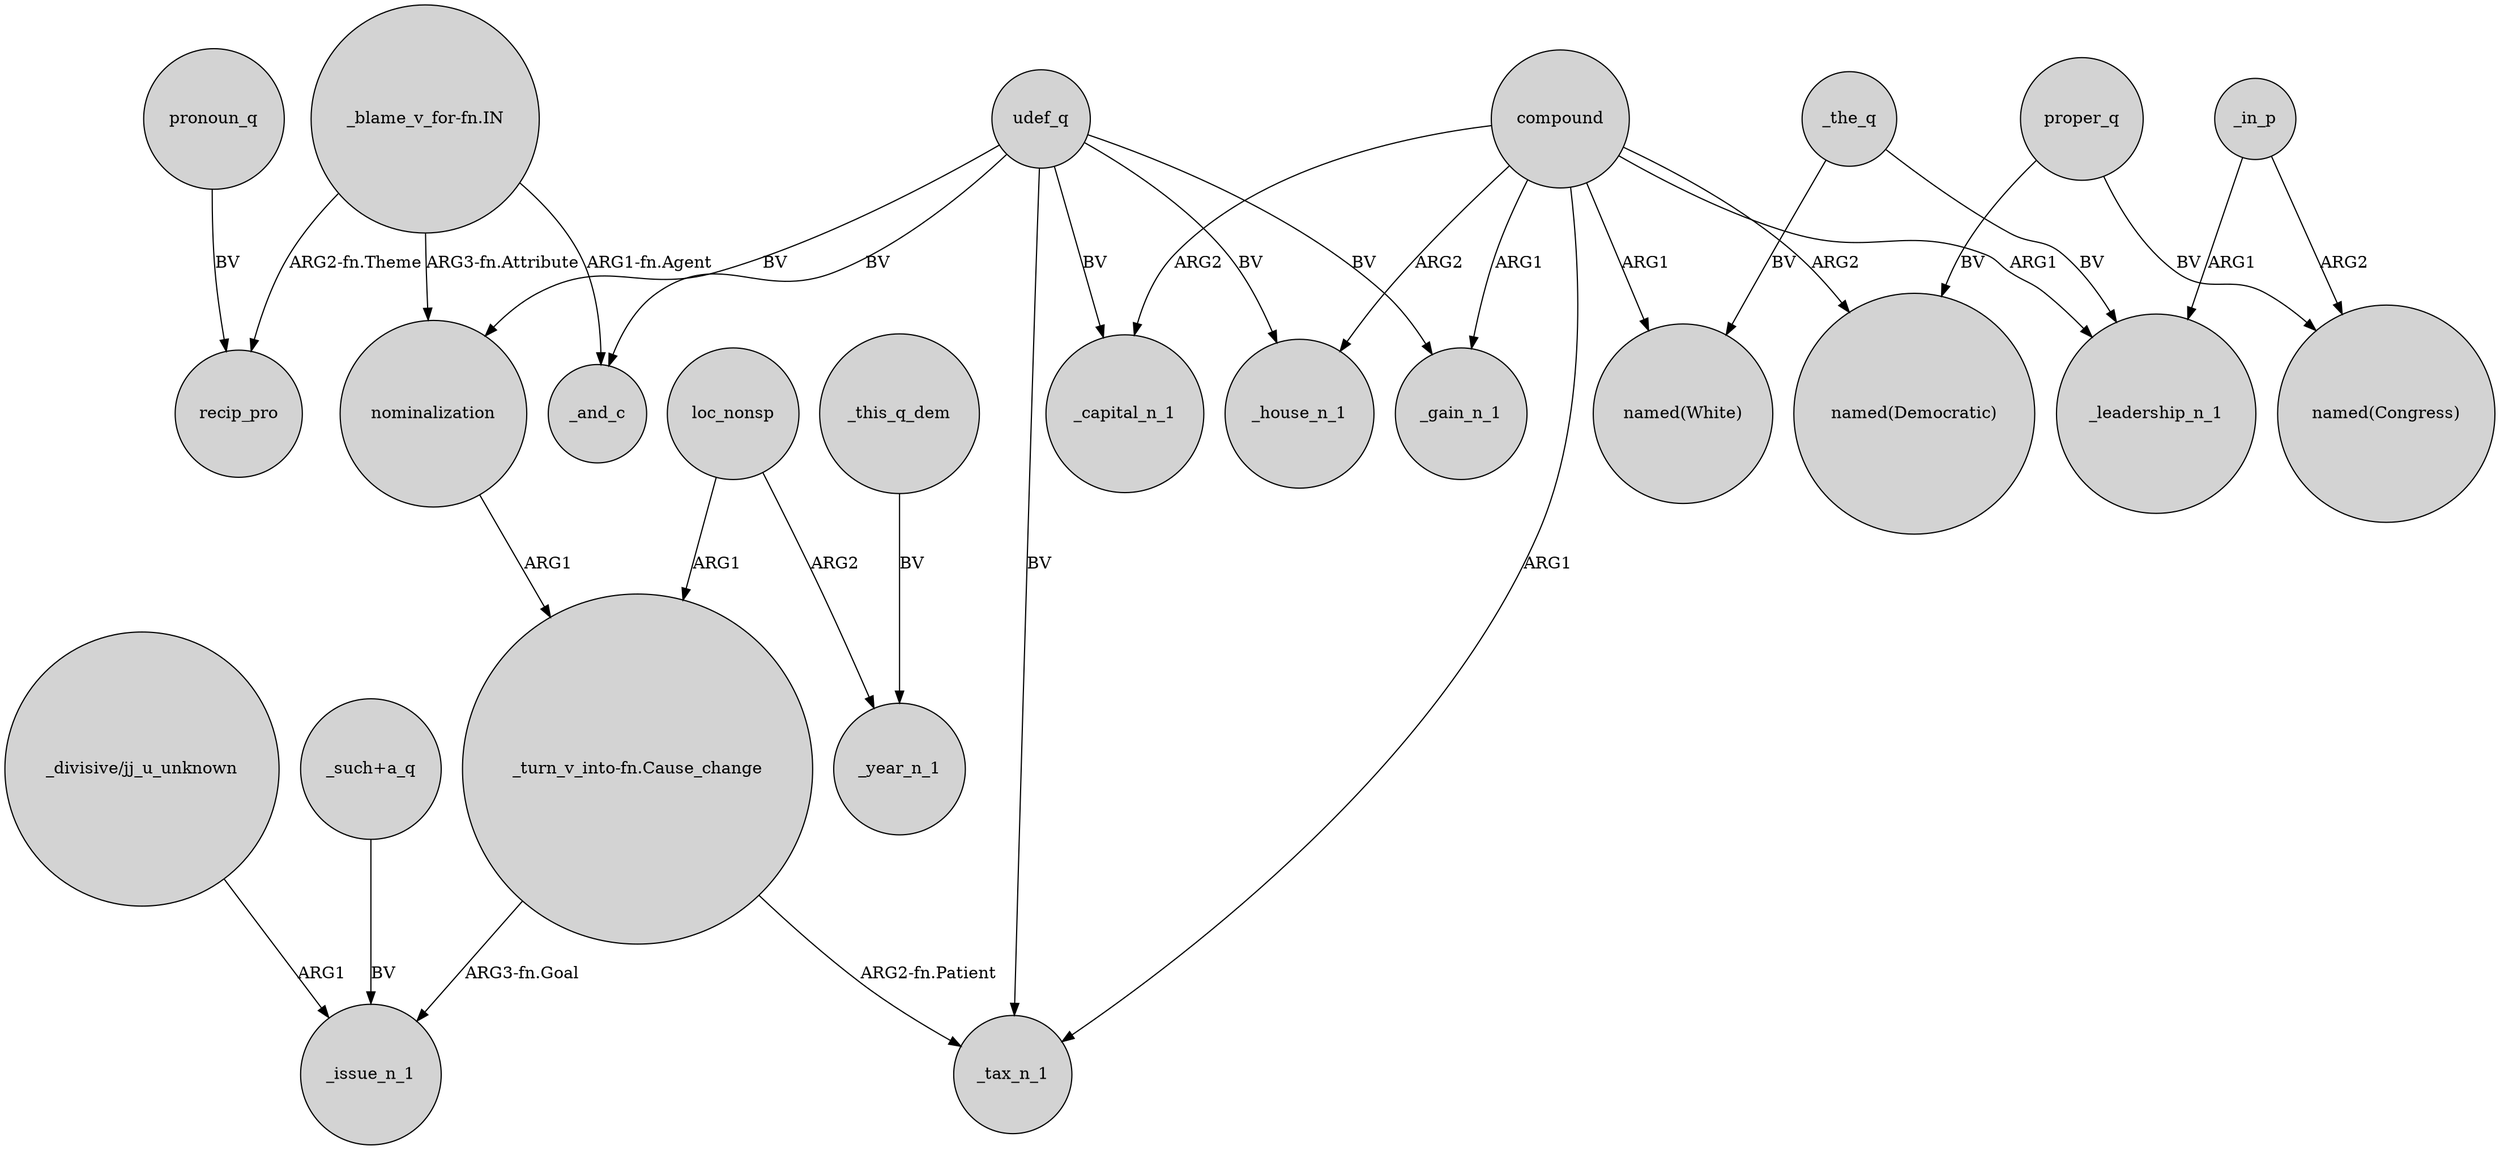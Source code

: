 digraph {
	node [shape=circle style=filled]
	"_blame_v_for-fn.IN" -> nominalization [label="ARG3-fn.Attribute"]
	compound -> _capital_n_1 [label=ARG2]
	udef_q -> _gain_n_1 [label=BV]
	"_turn_v_into-fn.Cause_change" -> _issue_n_1 [label="ARG3-fn.Goal"]
	compound -> _house_n_1 [label=ARG2]
	proper_q -> "named(Democratic)" [label=BV]
	"_turn_v_into-fn.Cause_change" -> _tax_n_1 [label="ARG2-fn.Patient"]
	"_blame_v_for-fn.IN" -> recip_pro [label="ARG2-fn.Theme"]
	compound -> _tax_n_1 [label=ARG1]
	compound -> _leadership_n_1 [label=ARG1]
	proper_q -> "named(Congress)" [label=BV]
	udef_q -> _house_n_1 [label=BV]
	_the_q -> _leadership_n_1 [label=BV]
	udef_q -> _tax_n_1 [label=BV]
	compound -> "named(Democratic)" [label=ARG2]
	"_blame_v_for-fn.IN" -> _and_c [label="ARG1-fn.Agent"]
	_the_q -> "named(White)" [label=BV]
	pronoun_q -> recip_pro [label=BV]
	loc_nonsp -> _year_n_1 [label=ARG2]
	_in_p -> _leadership_n_1 [label=ARG1]
	udef_q -> nominalization [label=BV]
	nominalization -> "_turn_v_into-fn.Cause_change" [label=ARG1]
	"_divisive/jj_u_unknown" -> _issue_n_1 [label=ARG1]
	compound -> _gain_n_1 [label=ARG1]
	loc_nonsp -> "_turn_v_into-fn.Cause_change" [label=ARG1]
	udef_q -> _and_c [label=BV]
	compound -> "named(White)" [label=ARG1]
	_in_p -> "named(Congress)" [label=ARG2]
	"_such+a_q" -> _issue_n_1 [label=BV]
	udef_q -> _capital_n_1 [label=BV]
	_this_q_dem -> _year_n_1 [label=BV]
}

